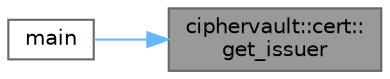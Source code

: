 digraph "ciphervault::cert::get_issuer"
{
 // LATEX_PDF_SIZE
  bgcolor="transparent";
  edge [fontname=Helvetica,fontsize=10,labelfontname=Helvetica,labelfontsize=10];
  node [fontname=Helvetica,fontsize=10,shape=box,height=0.2,width=0.4];
  rankdir="RL";
  Node1 [label="ciphervault::cert::\lget_issuer",height=0.2,width=0.4,color="gray40", fillcolor="grey60", style="filled", fontcolor="black",tooltip="Get the issuer name of the certificate."];
  Node1 -> Node2 [dir="back",color="steelblue1",style="solid"];
  Node2 [label="main",height=0.2,width=0.4,color="grey40", fillcolor="white", style="filled",URL="$src_2main_8cpp.html#a217dbf8b442f20279ea00b898af96f52",tooltip=" "];
}
